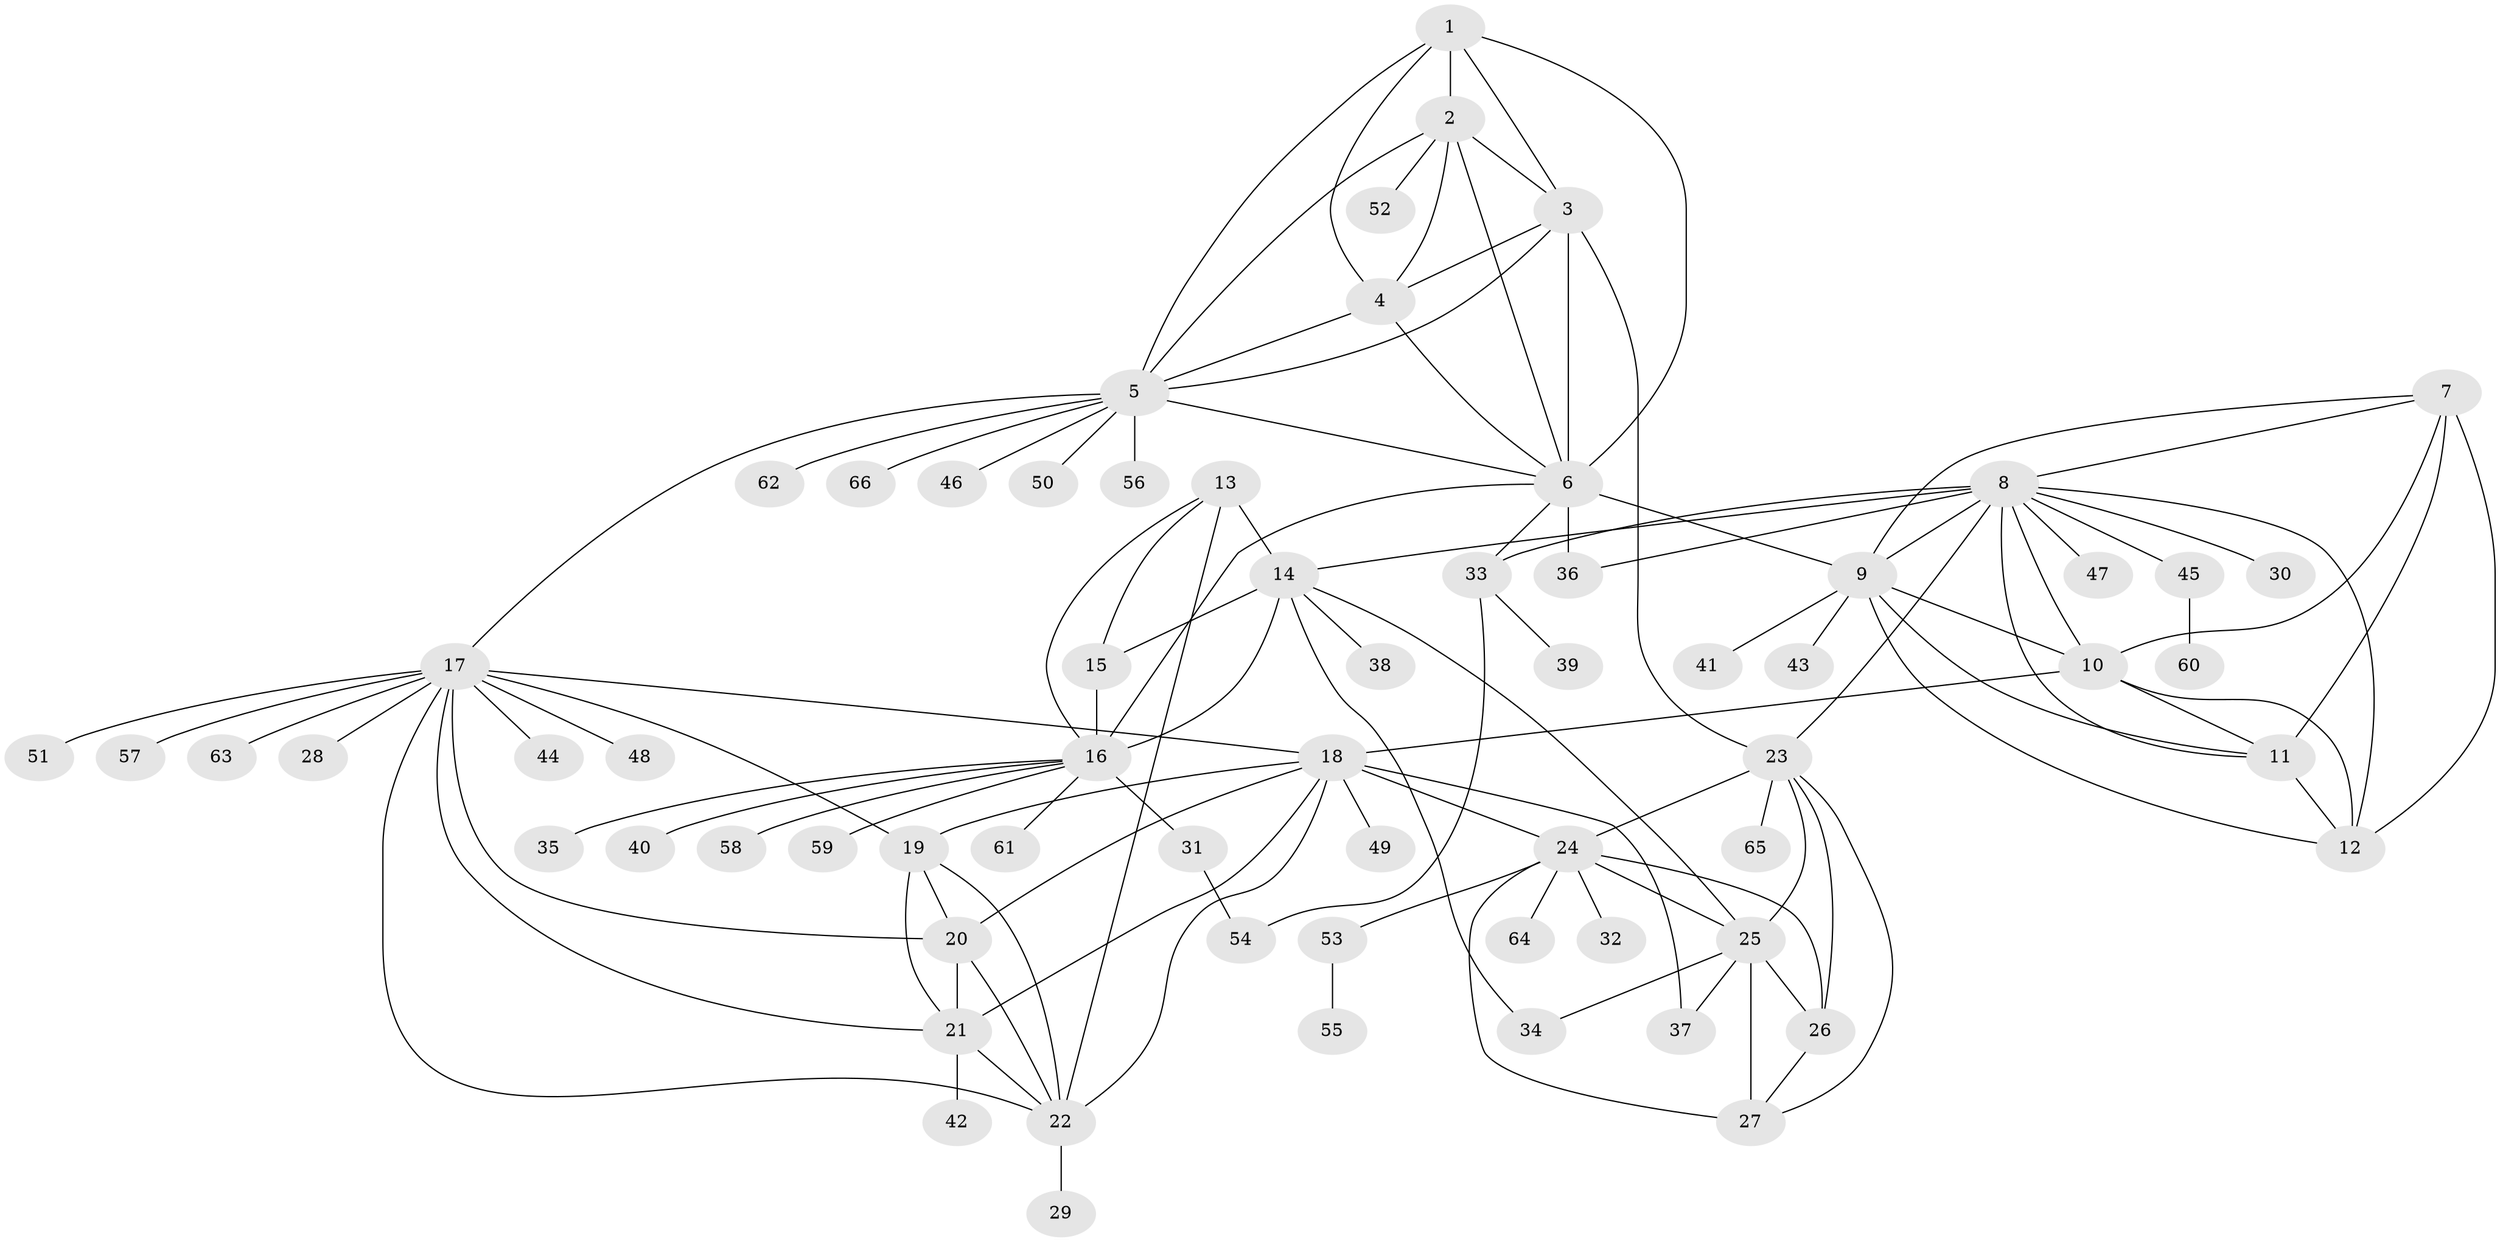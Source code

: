 // original degree distribution, {6: 0.03968253968253968, 7: 0.05555555555555555, 12: 0.015873015873015872, 15: 0.007936507936507936, 5: 0.031746031746031744, 13: 0.015873015873015872, 9: 0.023809523809523808, 10: 0.023809523809523808, 11: 0.015873015873015872, 8: 0.015873015873015872, 1: 0.6190476190476191, 2: 0.12698412698412698, 3: 0.007936507936507936}
// Generated by graph-tools (version 1.1) at 2025/37/03/09/25 02:37:22]
// undirected, 66 vertices, 115 edges
graph export_dot {
graph [start="1"]
  node [color=gray90,style=filled];
  1;
  2;
  3;
  4;
  5;
  6;
  7;
  8;
  9;
  10;
  11;
  12;
  13;
  14;
  15;
  16;
  17;
  18;
  19;
  20;
  21;
  22;
  23;
  24;
  25;
  26;
  27;
  28;
  29;
  30;
  31;
  32;
  33;
  34;
  35;
  36;
  37;
  38;
  39;
  40;
  41;
  42;
  43;
  44;
  45;
  46;
  47;
  48;
  49;
  50;
  51;
  52;
  53;
  54;
  55;
  56;
  57;
  58;
  59;
  60;
  61;
  62;
  63;
  64;
  65;
  66;
  1 -- 2 [weight=1.0];
  1 -- 3 [weight=1.0];
  1 -- 4 [weight=1.0];
  1 -- 5 [weight=1.0];
  1 -- 6 [weight=1.0];
  2 -- 3 [weight=1.0];
  2 -- 4 [weight=1.0];
  2 -- 5 [weight=1.0];
  2 -- 6 [weight=1.0];
  2 -- 52 [weight=1.0];
  3 -- 4 [weight=1.0];
  3 -- 5 [weight=1.0];
  3 -- 6 [weight=1.0];
  3 -- 23 [weight=1.0];
  4 -- 5 [weight=1.0];
  4 -- 6 [weight=1.0];
  5 -- 6 [weight=1.0];
  5 -- 17 [weight=1.0];
  5 -- 46 [weight=1.0];
  5 -- 50 [weight=1.0];
  5 -- 56 [weight=1.0];
  5 -- 62 [weight=1.0];
  5 -- 66 [weight=1.0];
  6 -- 9 [weight=1.0];
  6 -- 16 [weight=1.0];
  6 -- 33 [weight=1.0];
  6 -- 36 [weight=6.0];
  7 -- 8 [weight=1.0];
  7 -- 9 [weight=1.0];
  7 -- 10 [weight=1.0];
  7 -- 11 [weight=5.0];
  7 -- 12 [weight=1.0];
  8 -- 9 [weight=1.0];
  8 -- 10 [weight=1.0];
  8 -- 11 [weight=1.0];
  8 -- 12 [weight=1.0];
  8 -- 14 [weight=1.0];
  8 -- 23 [weight=1.0];
  8 -- 30 [weight=1.0];
  8 -- 33 [weight=1.0];
  8 -- 36 [weight=1.0];
  8 -- 45 [weight=1.0];
  8 -- 47 [weight=1.0];
  9 -- 10 [weight=1.0];
  9 -- 11 [weight=1.0];
  9 -- 12 [weight=1.0];
  9 -- 41 [weight=1.0];
  9 -- 43 [weight=1.0];
  10 -- 11 [weight=1.0];
  10 -- 12 [weight=1.0];
  10 -- 18 [weight=1.0];
  11 -- 12 [weight=1.0];
  13 -- 14 [weight=1.0];
  13 -- 15 [weight=1.0];
  13 -- 16 [weight=3.0];
  13 -- 22 [weight=1.0];
  14 -- 15 [weight=1.0];
  14 -- 16 [weight=3.0];
  14 -- 25 [weight=1.0];
  14 -- 34 [weight=1.0];
  14 -- 38 [weight=1.0];
  15 -- 16 [weight=4.0];
  16 -- 31 [weight=3.0];
  16 -- 35 [weight=1.0];
  16 -- 40 [weight=1.0];
  16 -- 58 [weight=1.0];
  16 -- 59 [weight=1.0];
  16 -- 61 [weight=1.0];
  17 -- 18 [weight=1.0];
  17 -- 19 [weight=1.0];
  17 -- 20 [weight=1.0];
  17 -- 21 [weight=1.0];
  17 -- 22 [weight=1.0];
  17 -- 28 [weight=1.0];
  17 -- 44 [weight=1.0];
  17 -- 48 [weight=1.0];
  17 -- 51 [weight=1.0];
  17 -- 57 [weight=1.0];
  17 -- 63 [weight=1.0];
  18 -- 19 [weight=1.0];
  18 -- 20 [weight=1.0];
  18 -- 21 [weight=1.0];
  18 -- 22 [weight=1.0];
  18 -- 24 [weight=1.0];
  18 -- 37 [weight=1.0];
  18 -- 49 [weight=3.0];
  19 -- 20 [weight=2.0];
  19 -- 21 [weight=1.0];
  19 -- 22 [weight=1.0];
  20 -- 21 [weight=1.0];
  20 -- 22 [weight=1.0];
  21 -- 22 [weight=1.0];
  21 -- 42 [weight=4.0];
  22 -- 29 [weight=2.0];
  23 -- 24 [weight=2.0];
  23 -- 25 [weight=1.0];
  23 -- 26 [weight=1.0];
  23 -- 27 [weight=1.0];
  23 -- 65 [weight=1.0];
  24 -- 25 [weight=2.0];
  24 -- 26 [weight=3.0];
  24 -- 27 [weight=2.0];
  24 -- 32 [weight=1.0];
  24 -- 53 [weight=1.0];
  24 -- 64 [weight=1.0];
  25 -- 26 [weight=1.0];
  25 -- 27 [weight=1.0];
  25 -- 34 [weight=1.0];
  25 -- 37 [weight=3.0];
  26 -- 27 [weight=1.0];
  31 -- 54 [weight=1.0];
  33 -- 39 [weight=1.0];
  33 -- 54 [weight=1.0];
  45 -- 60 [weight=1.0];
  53 -- 55 [weight=1.0];
}
